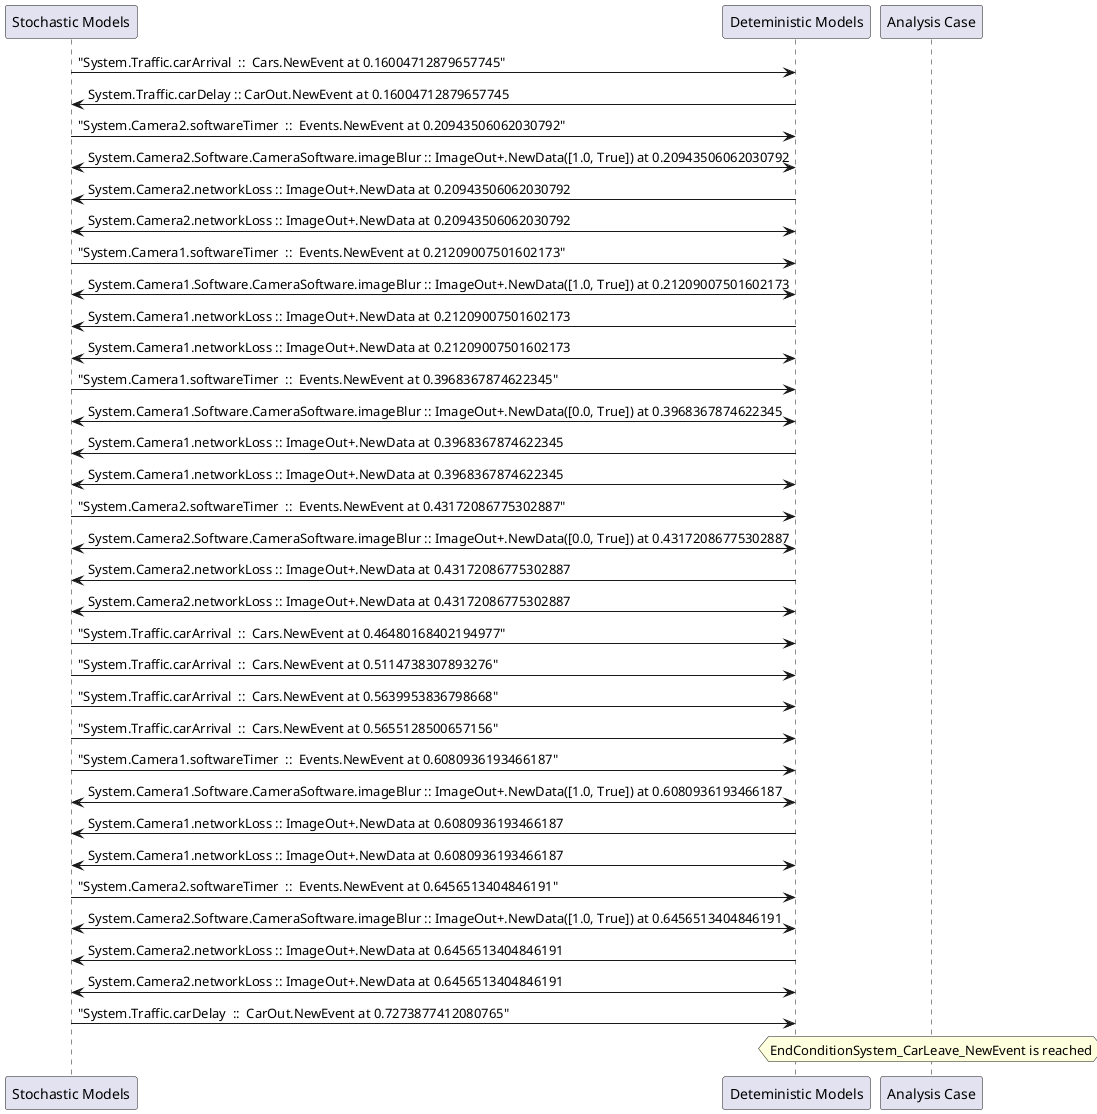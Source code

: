 
	@startuml
	participant "Stochastic Models" as stochmodel
	participant "Deteministic Models" as detmodel
	participant "Analysis Case" as analysis
	{12723_stop} stochmodel -> detmodel : "System.Traffic.carArrival  ::  Cars.NewEvent at 0.16004712879657745"
{12738_start} detmodel -> stochmodel : System.Traffic.carDelay :: CarOut.NewEvent at 0.16004712879657745
{12707_stop} stochmodel -> detmodel : "System.Camera2.softwareTimer  ::  Events.NewEvent at 0.20943506062030792"
detmodel <-> stochmodel : System.Camera2.Software.CameraSoftware.imageBlur :: ImageOut+.NewData([1.0, True]) at 0.20943506062030792
detmodel -> stochmodel : System.Camera2.networkLoss :: ImageOut+.NewData at 0.20943506062030792
detmodel <-> stochmodel : System.Camera2.networkLoss :: ImageOut+.NewData at 0.20943506062030792
{12692_stop} stochmodel -> detmodel : "System.Camera1.softwareTimer  ::  Events.NewEvent at 0.21209007501602173"
detmodel <-> stochmodel : System.Camera1.Software.CameraSoftware.imageBlur :: ImageOut+.NewData([1.0, True]) at 0.21209007501602173
detmodel -> stochmodel : System.Camera1.networkLoss :: ImageOut+.NewData at 0.21209007501602173
detmodel <-> stochmodel : System.Camera1.networkLoss :: ImageOut+.NewData at 0.21209007501602173
{12693_stop} stochmodel -> detmodel : "System.Camera1.softwareTimer  ::  Events.NewEvent at 0.3968367874622345"
detmodel <-> stochmodel : System.Camera1.Software.CameraSoftware.imageBlur :: ImageOut+.NewData([0.0, True]) at 0.3968367874622345
detmodel -> stochmodel : System.Camera1.networkLoss :: ImageOut+.NewData at 0.3968367874622345
detmodel <-> stochmodel : System.Camera1.networkLoss :: ImageOut+.NewData at 0.3968367874622345
{12708_stop} stochmodel -> detmodel : "System.Camera2.softwareTimer  ::  Events.NewEvent at 0.43172086775302887"
detmodel <-> stochmodel : System.Camera2.Software.CameraSoftware.imageBlur :: ImageOut+.NewData([0.0, True]) at 0.43172086775302887
detmodel -> stochmodel : System.Camera2.networkLoss :: ImageOut+.NewData at 0.43172086775302887
detmodel <-> stochmodel : System.Camera2.networkLoss :: ImageOut+.NewData at 0.43172086775302887
{12724_stop} stochmodel -> detmodel : "System.Traffic.carArrival  ::  Cars.NewEvent at 0.46480168402194977"
{12725_stop} stochmodel -> detmodel : "System.Traffic.carArrival  ::  Cars.NewEvent at 0.5114738307893276"
{12726_stop} stochmodel -> detmodel : "System.Traffic.carArrival  ::  Cars.NewEvent at 0.5639953836798668"
{12727_stop} stochmodel -> detmodel : "System.Traffic.carArrival  ::  Cars.NewEvent at 0.5655128500657156"
{12694_stop} stochmodel -> detmodel : "System.Camera1.softwareTimer  ::  Events.NewEvent at 0.6080936193466187"
detmodel <-> stochmodel : System.Camera1.Software.CameraSoftware.imageBlur :: ImageOut+.NewData([1.0, True]) at 0.6080936193466187
detmodel -> stochmodel : System.Camera1.networkLoss :: ImageOut+.NewData at 0.6080936193466187
detmodel <-> stochmodel : System.Camera1.networkLoss :: ImageOut+.NewData at 0.6080936193466187
{12709_stop} stochmodel -> detmodel : "System.Camera2.softwareTimer  ::  Events.NewEvent at 0.6456513404846191"
detmodel <-> stochmodel : System.Camera2.Software.CameraSoftware.imageBlur :: ImageOut+.NewData([1.0, True]) at 0.6456513404846191
detmodel -> stochmodel : System.Camera2.networkLoss :: ImageOut+.NewData at 0.6456513404846191
detmodel <-> stochmodel : System.Camera2.networkLoss :: ImageOut+.NewData at 0.6456513404846191
{12738_stop} stochmodel -> detmodel : "System.Traffic.carDelay  ::  CarOut.NewEvent at 0.7273877412080765"
{12738_start} <-> {12738_stop} : delay
hnote over analysis 
EndConditionSystem_CarLeave_NewEvent is reached
endnote
@enduml